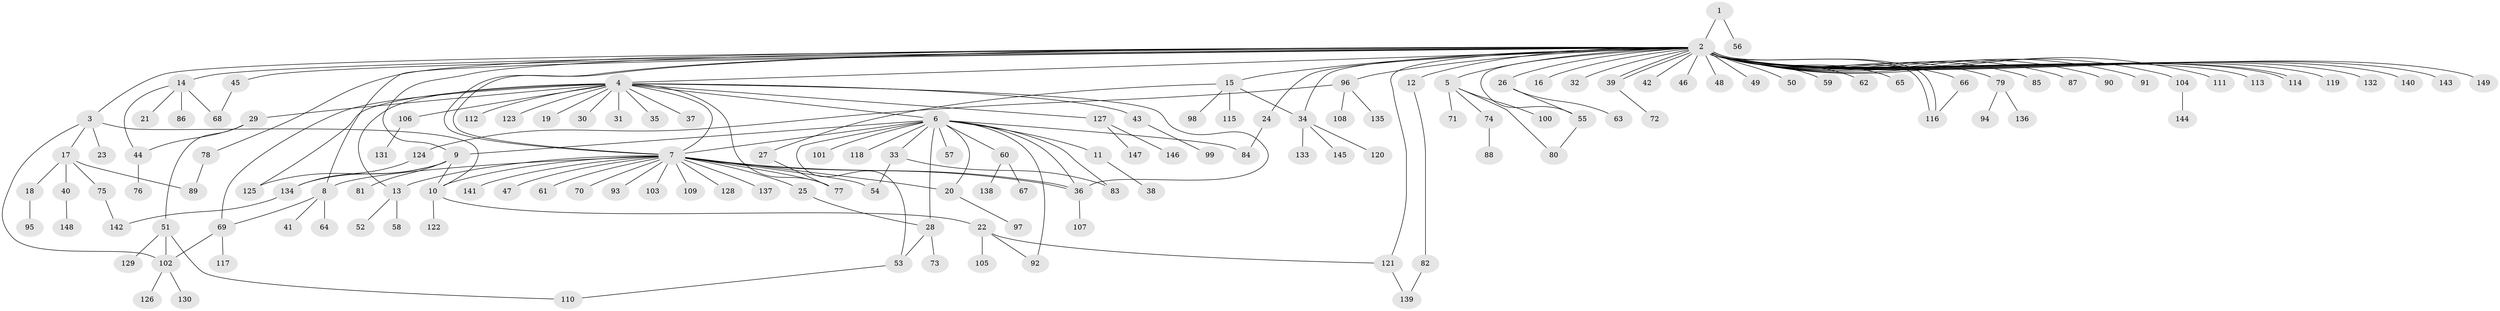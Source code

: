 // Generated by graph-tools (version 1.1) at 2025/35/03/09/25 02:35:31]
// undirected, 149 vertices, 187 edges
graph export_dot {
graph [start="1"]
  node [color=gray90,style=filled];
  1;
  2;
  3;
  4;
  5;
  6;
  7;
  8;
  9;
  10;
  11;
  12;
  13;
  14;
  15;
  16;
  17;
  18;
  19;
  20;
  21;
  22;
  23;
  24;
  25;
  26;
  27;
  28;
  29;
  30;
  31;
  32;
  33;
  34;
  35;
  36;
  37;
  38;
  39;
  40;
  41;
  42;
  43;
  44;
  45;
  46;
  47;
  48;
  49;
  50;
  51;
  52;
  53;
  54;
  55;
  56;
  57;
  58;
  59;
  60;
  61;
  62;
  63;
  64;
  65;
  66;
  67;
  68;
  69;
  70;
  71;
  72;
  73;
  74;
  75;
  76;
  77;
  78;
  79;
  80;
  81;
  82;
  83;
  84;
  85;
  86;
  87;
  88;
  89;
  90;
  91;
  92;
  93;
  94;
  95;
  96;
  97;
  98;
  99;
  100;
  101;
  102;
  103;
  104;
  105;
  106;
  107;
  108;
  109;
  110;
  111;
  112;
  113;
  114;
  115;
  116;
  117;
  118;
  119;
  120;
  121;
  122;
  123;
  124;
  125;
  126;
  127;
  128;
  129;
  130;
  131;
  132;
  133;
  134;
  135;
  136;
  137;
  138;
  139;
  140;
  141;
  142;
  143;
  144;
  145;
  146;
  147;
  148;
  149;
  1 -- 2;
  1 -- 56;
  2 -- 3;
  2 -- 4;
  2 -- 5;
  2 -- 7;
  2 -- 7;
  2 -- 8;
  2 -- 9;
  2 -- 12;
  2 -- 14;
  2 -- 15;
  2 -- 16;
  2 -- 24;
  2 -- 26;
  2 -- 32;
  2 -- 34;
  2 -- 39;
  2 -- 39;
  2 -- 42;
  2 -- 45;
  2 -- 46;
  2 -- 48;
  2 -- 49;
  2 -- 50;
  2 -- 55;
  2 -- 59;
  2 -- 62;
  2 -- 65;
  2 -- 66;
  2 -- 78;
  2 -- 79;
  2 -- 85;
  2 -- 87;
  2 -- 90;
  2 -- 91;
  2 -- 96;
  2 -- 104;
  2 -- 111;
  2 -- 113;
  2 -- 114;
  2 -- 114;
  2 -- 116;
  2 -- 116;
  2 -- 119;
  2 -- 121;
  2 -- 132;
  2 -- 140;
  2 -- 143;
  2 -- 149;
  3 -- 10;
  3 -- 17;
  3 -- 23;
  3 -- 102;
  4 -- 6;
  4 -- 7;
  4 -- 13;
  4 -- 19;
  4 -- 29;
  4 -- 30;
  4 -- 31;
  4 -- 35;
  4 -- 36;
  4 -- 37;
  4 -- 43;
  4 -- 69;
  4 -- 77;
  4 -- 106;
  4 -- 112;
  4 -- 123;
  4 -- 125;
  4 -- 127;
  5 -- 71;
  5 -- 74;
  5 -- 80;
  5 -- 100;
  6 -- 7;
  6 -- 9;
  6 -- 11;
  6 -- 20;
  6 -- 28;
  6 -- 33;
  6 -- 36;
  6 -- 53;
  6 -- 57;
  6 -- 60;
  6 -- 83;
  6 -- 84;
  6 -- 92;
  6 -- 101;
  6 -- 118;
  7 -- 8;
  7 -- 10;
  7 -- 13;
  7 -- 20;
  7 -- 25;
  7 -- 36;
  7 -- 36;
  7 -- 47;
  7 -- 54;
  7 -- 61;
  7 -- 70;
  7 -- 77;
  7 -- 93;
  7 -- 103;
  7 -- 109;
  7 -- 128;
  7 -- 137;
  7 -- 141;
  8 -- 41;
  8 -- 64;
  8 -- 69;
  9 -- 10;
  9 -- 81;
  9 -- 125;
  9 -- 134;
  10 -- 22;
  10 -- 122;
  11 -- 38;
  12 -- 82;
  13 -- 52;
  13 -- 58;
  14 -- 21;
  14 -- 44;
  14 -- 68;
  14 -- 86;
  15 -- 27;
  15 -- 34;
  15 -- 98;
  15 -- 115;
  17 -- 18;
  17 -- 40;
  17 -- 75;
  17 -- 89;
  18 -- 95;
  20 -- 97;
  22 -- 92;
  22 -- 105;
  22 -- 121;
  24 -- 84;
  25 -- 28;
  26 -- 55;
  26 -- 63;
  27 -- 77;
  28 -- 53;
  28 -- 73;
  29 -- 44;
  29 -- 51;
  33 -- 54;
  33 -- 83;
  34 -- 120;
  34 -- 133;
  34 -- 145;
  36 -- 107;
  39 -- 72;
  40 -- 148;
  43 -- 99;
  44 -- 76;
  45 -- 68;
  51 -- 102;
  51 -- 110;
  51 -- 129;
  53 -- 110;
  55 -- 80;
  60 -- 67;
  60 -- 138;
  66 -- 116;
  69 -- 102;
  69 -- 117;
  74 -- 88;
  75 -- 142;
  78 -- 89;
  79 -- 94;
  79 -- 136;
  82 -- 139;
  96 -- 108;
  96 -- 124;
  96 -- 135;
  102 -- 126;
  102 -- 130;
  104 -- 144;
  106 -- 131;
  121 -- 139;
  124 -- 134;
  127 -- 146;
  127 -- 147;
  134 -- 142;
}
